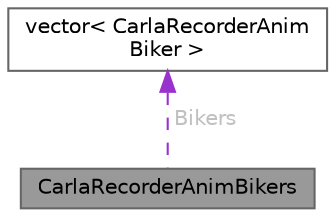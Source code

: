 digraph "CarlaRecorderAnimBikers"
{
 // INTERACTIVE_SVG=YES
 // LATEX_PDF_SIZE
  bgcolor="transparent";
  edge [fontname=Helvetica,fontsize=10,labelfontname=Helvetica,labelfontsize=10];
  node [fontname=Helvetica,fontsize=10,shape=box,height=0.2,width=0.4];
  Node1 [id="Node000001",label="CarlaRecorderAnimBikers",height=0.2,width=0.4,color="gray40", fillcolor="grey60", style="filled", fontcolor="black",tooltip=" "];
  Node2 -> Node1 [id="edge1_Node000001_Node000002",dir="back",color="darkorchid3",style="dashed",tooltip=" ",label=" Bikers",fontcolor="grey" ];
  Node2 [id="Node000002",label="vector\< CarlaRecorderAnim\lBiker \>",height=0.2,width=0.4,color="gray40", fillcolor="white", style="filled",tooltip=" "];
}
